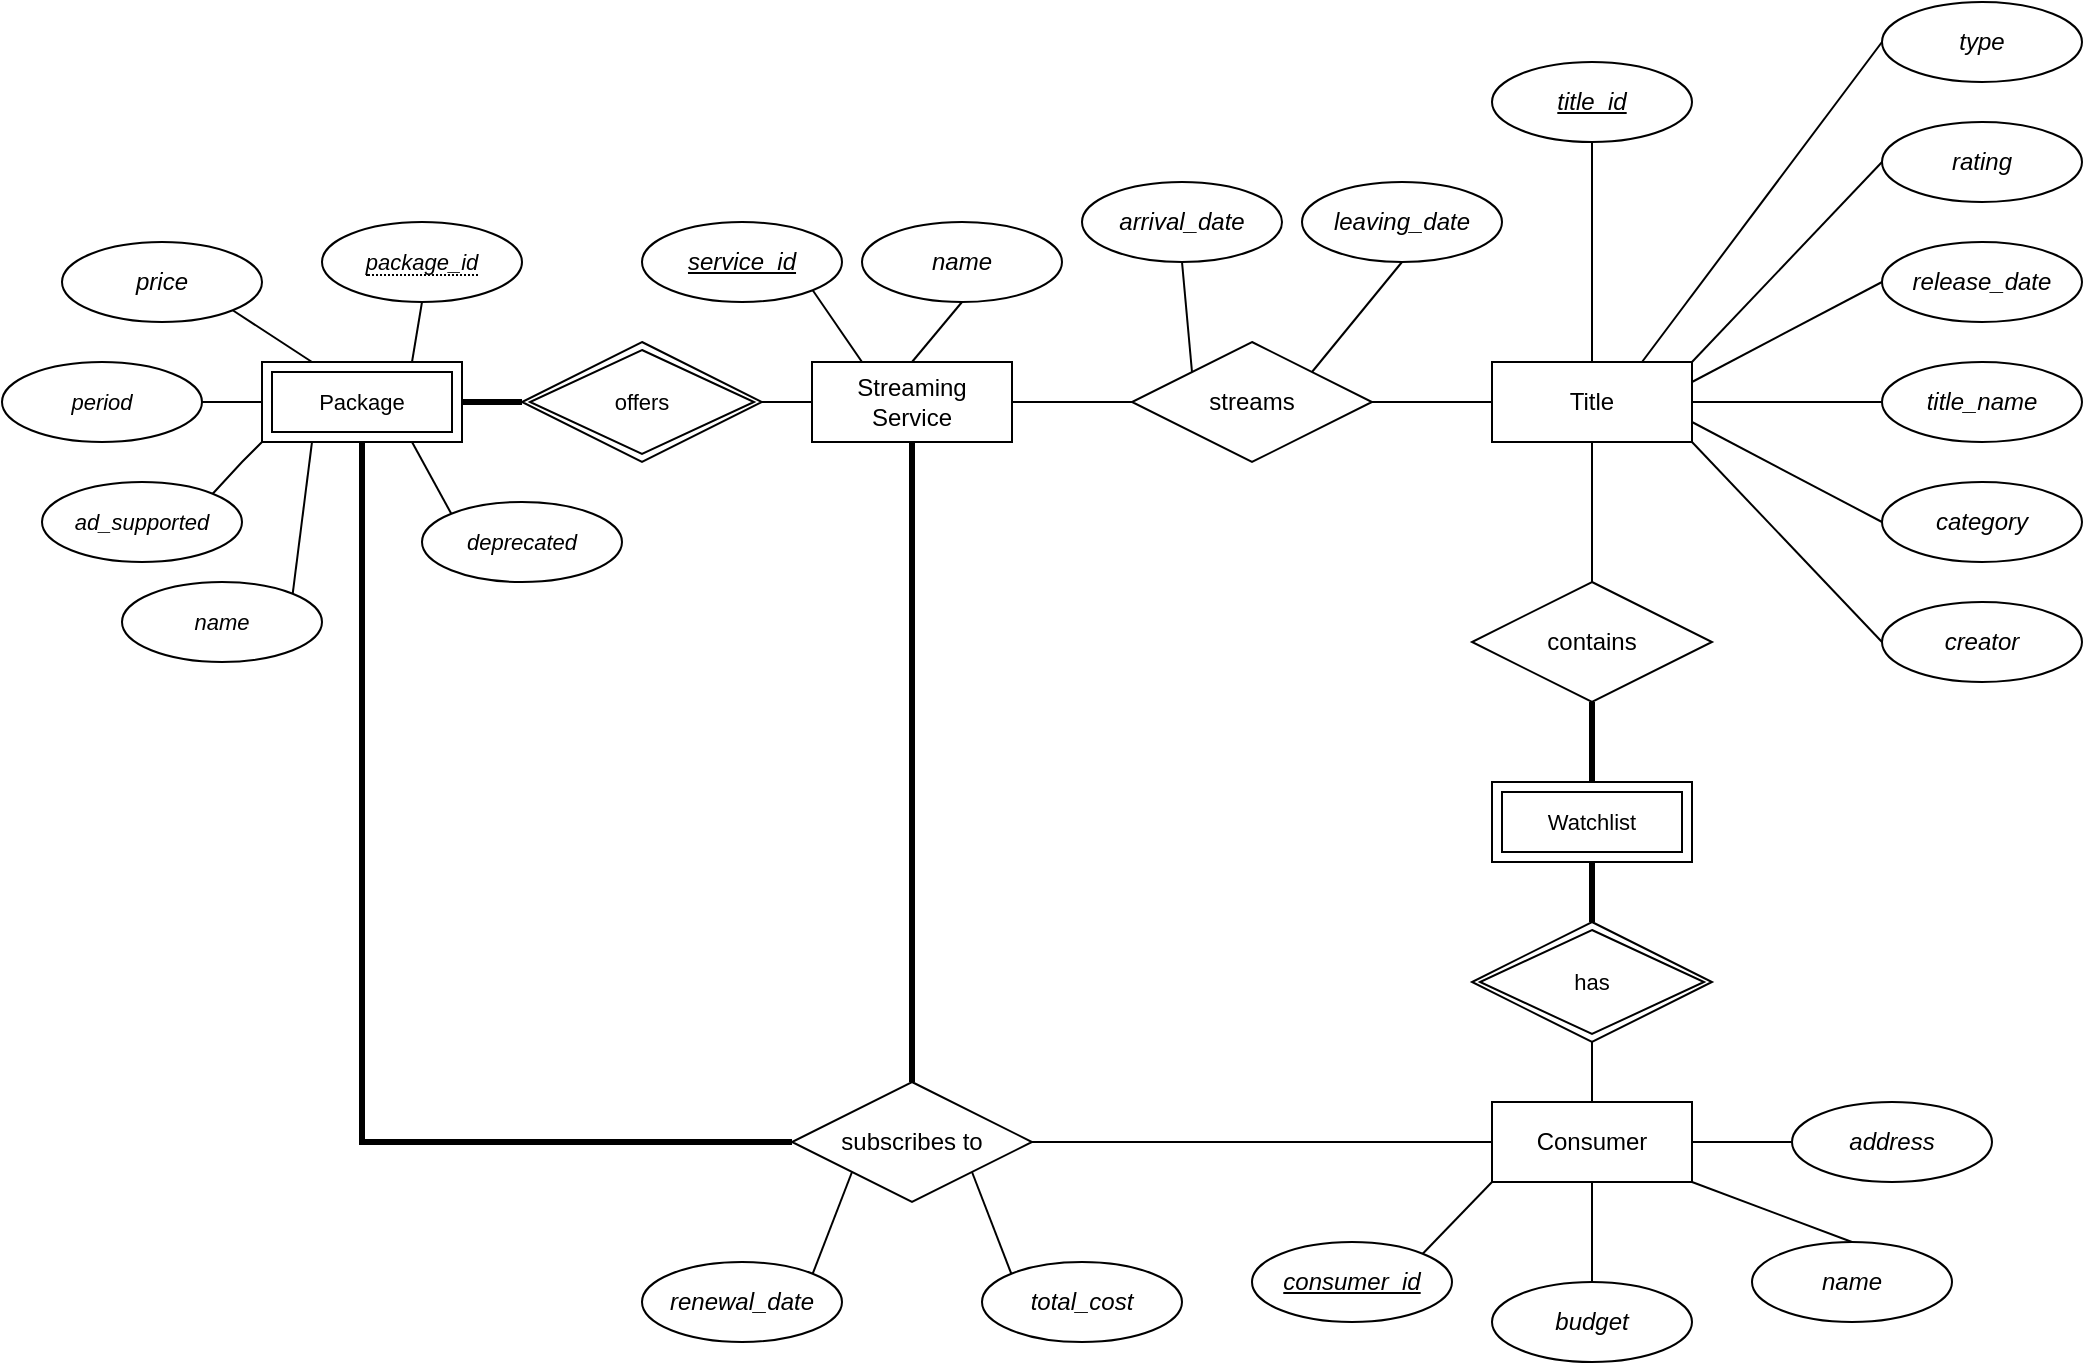 <mxfile version="24.7.17">
  <diagram name="Page-1" id="2muA7hBvqbcLO6K2Fvlk">
    <mxGraphModel dx="2284" dy="836" grid="1" gridSize="10" guides="1" tooltips="1" connect="1" arrows="1" fold="1" page="1" pageScale="1" pageWidth="850" pageHeight="1100" math="0" shadow="0">
      <root>
        <mxCell id="0" />
        <mxCell id="1" parent="0" />
        <mxCell id="l8W5eMT6QepyYHcThSjv-21" style="edgeStyle=orthogonalEdgeStyle;rounded=0;orthogonalLoop=1;jettySize=auto;html=1;exitX=0.5;exitY=1;exitDx=0;exitDy=0;entryX=0.5;entryY=0;entryDx=0;entryDy=0;endArrow=none;endFill=0;strokeWidth=3;" parent="1" source="l8W5eMT6QepyYHcThSjv-1" target="l8W5eMT6QepyYHcThSjv-10" edge="1">
          <mxGeometry relative="1" as="geometry" />
        </mxCell>
        <mxCell id="l8W5eMT6QepyYHcThSjv-26" style="edgeStyle=orthogonalEdgeStyle;rounded=0;orthogonalLoop=1;jettySize=auto;html=1;exitX=1;exitY=0.5;exitDx=0;exitDy=0;endArrow=none;endFill=0;" parent="1" source="l8W5eMT6QepyYHcThSjv-1" target="l8W5eMT6QepyYHcThSjv-2" edge="1">
          <mxGeometry relative="1" as="geometry" />
        </mxCell>
        <mxCell id="l8W5eMT6QepyYHcThSjv-28" style="rounded=0;orthogonalLoop=1;jettySize=auto;html=1;exitX=0.25;exitY=0;exitDx=0;exitDy=0;entryX=1;entryY=1;entryDx=0;entryDy=0;endArrow=none;endFill=0;" parent="1" source="l8W5eMT6QepyYHcThSjv-1" target="l8W5eMT6QepyYHcThSjv-8" edge="1">
          <mxGeometry relative="1" as="geometry" />
        </mxCell>
        <mxCell id="l8W5eMT6QepyYHcThSjv-36" style="shape=connector;rounded=0;orthogonalLoop=1;jettySize=auto;html=1;exitX=0.25;exitY=0;exitDx=0;exitDy=0;entryX=1;entryY=1;entryDx=0;entryDy=0;strokeColor=default;align=center;verticalAlign=middle;fontFamily=Helvetica;fontSize=11;fontColor=default;labelBackgroundColor=default;endArrow=none;endFill=0;" parent="1" source="l8W5eMT6QepyYHcThSjv-72" target="l8W5eMT6QepyYHcThSjv-9" edge="1">
          <mxGeometry relative="1" as="geometry" />
        </mxCell>
        <mxCell id="l8W5eMT6QepyYHcThSjv-80" style="edgeStyle=none;shape=connector;rounded=0;orthogonalLoop=1;jettySize=auto;html=1;exitX=0;exitY=0.5;exitDx=0;exitDy=0;entryX=1;entryY=0.5;entryDx=0;entryDy=0;strokeColor=default;align=center;verticalAlign=middle;fontFamily=Helvetica;fontSize=11;fontColor=default;labelBackgroundColor=default;endArrow=none;endFill=0;" parent="1" source="l8W5eMT6QepyYHcThSjv-1" target="l8W5eMT6QepyYHcThSjv-73" edge="1">
          <mxGeometry relative="1" as="geometry" />
        </mxCell>
        <mxCell id="l8W5eMT6QepyYHcThSjv-1" value="Streaming Service" style="whiteSpace=wrap;html=1;align=center;" parent="1" vertex="1">
          <mxGeometry x="185" y="200" width="100" height="40" as="geometry" />
        </mxCell>
        <mxCell id="l8W5eMT6QepyYHcThSjv-27" style="edgeStyle=orthogonalEdgeStyle;rounded=0;orthogonalLoop=1;jettySize=auto;html=1;exitX=1;exitY=0.5;exitDx=0;exitDy=0;endArrow=none;endFill=0;" parent="1" source="l8W5eMT6QepyYHcThSjv-2" target="l8W5eMT6QepyYHcThSjv-5" edge="1">
          <mxGeometry relative="1" as="geometry" />
        </mxCell>
        <mxCell id="l8W5eMT6QepyYHcThSjv-63" style="edgeStyle=none;shape=connector;rounded=0;orthogonalLoop=1;jettySize=auto;html=1;exitX=0;exitY=0;exitDx=0;exitDy=0;entryX=0.5;entryY=1;entryDx=0;entryDy=0;strokeColor=default;align=center;verticalAlign=middle;fontFamily=Helvetica;fontSize=11;fontColor=default;labelBackgroundColor=default;endArrow=none;endFill=0;" parent="1" source="l8W5eMT6QepyYHcThSjv-2" target="l8W5eMT6QepyYHcThSjv-62" edge="1">
          <mxGeometry relative="1" as="geometry" />
        </mxCell>
        <mxCell id="l8W5eMT6QepyYHcThSjv-2" value="streams" style="shape=rhombus;perimeter=rhombusPerimeter;whiteSpace=wrap;html=1;align=center;" parent="1" vertex="1">
          <mxGeometry x="345" y="190" width="120" height="60" as="geometry" />
        </mxCell>
        <mxCell id="l8W5eMT6QepyYHcThSjv-29" style="shape=connector;rounded=0;orthogonalLoop=1;jettySize=auto;html=1;exitX=0.75;exitY=0;exitDx=0;exitDy=0;entryX=0;entryY=0.5;entryDx=0;entryDy=0;strokeColor=default;align=center;verticalAlign=middle;fontFamily=Helvetica;fontSize=11;fontColor=default;labelBackgroundColor=default;endArrow=none;endFill=0;" parent="1" source="l8W5eMT6QepyYHcThSjv-5" target="l8W5eMT6QepyYHcThSjv-15" edge="1">
          <mxGeometry relative="1" as="geometry" />
        </mxCell>
        <mxCell id="l8W5eMT6QepyYHcThSjv-30" style="shape=connector;rounded=0;orthogonalLoop=1;jettySize=auto;html=1;exitX=1;exitY=0;exitDx=0;exitDy=0;entryX=0;entryY=0.5;entryDx=0;entryDy=0;strokeColor=default;align=center;verticalAlign=middle;fontFamily=Helvetica;fontSize=11;fontColor=default;labelBackgroundColor=default;endArrow=none;endFill=0;" parent="1" source="l8W5eMT6QepyYHcThSjv-5" target="l8W5eMT6QepyYHcThSjv-17" edge="1">
          <mxGeometry relative="1" as="geometry" />
        </mxCell>
        <mxCell id="l8W5eMT6QepyYHcThSjv-31" style="shape=connector;rounded=0;orthogonalLoop=1;jettySize=auto;html=1;exitX=1;exitY=0.25;exitDx=0;exitDy=0;strokeColor=default;align=center;verticalAlign=middle;fontFamily=Helvetica;fontSize=11;fontColor=default;labelBackgroundColor=default;endArrow=none;endFill=0;entryX=0;entryY=0.5;entryDx=0;entryDy=0;" parent="1" source="l8W5eMT6QepyYHcThSjv-5" target="l8W5eMT6QepyYHcThSjv-19" edge="1">
          <mxGeometry relative="1" as="geometry" />
        </mxCell>
        <mxCell id="qeTdnj_Xo2ye-SMbUJwC-5" style="edgeStyle=none;shape=connector;rounded=0;orthogonalLoop=1;jettySize=auto;html=1;exitX=0.5;exitY=1;exitDx=0;exitDy=0;entryX=0.5;entryY=0;entryDx=0;entryDy=0;strokeColor=default;align=center;verticalAlign=middle;fontFamily=Helvetica;fontSize=11;fontColor=default;labelBackgroundColor=default;endArrow=none;endFill=0;" parent="1" source="l8W5eMT6QepyYHcThSjv-5" target="qeTdnj_Xo2ye-SMbUJwC-3" edge="1">
          <mxGeometry relative="1" as="geometry" />
        </mxCell>
        <mxCell id="l8W5eMT6QepyYHcThSjv-5" value="Title" style="whiteSpace=wrap;html=1;align=center;" parent="1" vertex="1">
          <mxGeometry x="525" y="200" width="100" height="40" as="geometry" />
        </mxCell>
        <mxCell id="l8W5eMT6QepyYHcThSjv-23" style="edgeStyle=orthogonalEdgeStyle;rounded=0;orthogonalLoop=1;jettySize=auto;html=1;exitX=0;exitY=0.5;exitDx=0;exitDy=0;entryX=1;entryY=0.5;entryDx=0;entryDy=0;endArrow=none;endFill=0;" parent="1" source="l8W5eMT6QepyYHcThSjv-6" target="l8W5eMT6QepyYHcThSjv-10" edge="1">
          <mxGeometry relative="1" as="geometry" />
        </mxCell>
        <mxCell id="l8W5eMT6QepyYHcThSjv-24" style="edgeStyle=orthogonalEdgeStyle;rounded=0;orthogonalLoop=1;jettySize=auto;html=1;exitX=0.5;exitY=0;exitDx=0;exitDy=0;entryX=0.5;entryY=1;entryDx=0;entryDy=0;endArrow=none;endFill=0;strokeColor=default;" parent="1" source="l8W5eMT6QepyYHcThSjv-6" edge="1">
          <mxGeometry relative="1" as="geometry">
            <mxPoint x="575" y="530" as="targetPoint" />
          </mxGeometry>
        </mxCell>
        <mxCell id="l8W5eMT6QepyYHcThSjv-32" style="shape=connector;rounded=0;orthogonalLoop=1;jettySize=auto;html=1;exitX=1;exitY=0.5;exitDx=0;exitDy=0;entryX=0;entryY=0.5;entryDx=0;entryDy=0;strokeColor=default;align=center;verticalAlign=middle;fontFamily=Helvetica;fontSize=11;fontColor=default;labelBackgroundColor=default;endArrow=none;endFill=0;" parent="1" source="l8W5eMT6QepyYHcThSjv-6" target="l8W5eMT6QepyYHcThSjv-14" edge="1">
          <mxGeometry relative="1" as="geometry" />
        </mxCell>
        <mxCell id="l8W5eMT6QepyYHcThSjv-33" style="shape=connector;rounded=0;orthogonalLoop=1;jettySize=auto;html=1;exitX=1;exitY=1;exitDx=0;exitDy=0;entryX=0.5;entryY=0;entryDx=0;entryDy=0;strokeColor=default;align=center;verticalAlign=middle;fontFamily=Helvetica;fontSize=11;fontColor=default;labelBackgroundColor=default;endArrow=none;endFill=0;" parent="1" source="l8W5eMT6QepyYHcThSjv-6" target="l8W5eMT6QepyYHcThSjv-13" edge="1">
          <mxGeometry relative="1" as="geometry" />
        </mxCell>
        <mxCell id="l8W5eMT6QepyYHcThSjv-34" style="shape=connector;rounded=0;orthogonalLoop=1;jettySize=auto;html=1;exitX=0.5;exitY=1;exitDx=0;exitDy=0;entryX=0.5;entryY=0;entryDx=0;entryDy=0;strokeColor=default;align=center;verticalAlign=middle;fontFamily=Helvetica;fontSize=11;fontColor=default;labelBackgroundColor=default;endArrow=none;endFill=0;" parent="1" source="l8W5eMT6QepyYHcThSjv-6" target="l8W5eMT6QepyYHcThSjv-12" edge="1">
          <mxGeometry relative="1" as="geometry" />
        </mxCell>
        <mxCell id="l8W5eMT6QepyYHcThSjv-6" value="Consumer" style="whiteSpace=wrap;html=1;align=center;" parent="1" vertex="1">
          <mxGeometry x="525" y="570" width="100" height="40" as="geometry" />
        </mxCell>
        <mxCell id="l8W5eMT6QepyYHcThSjv-8" value="&lt;i&gt;service_id&lt;/i&gt;" style="ellipse;whiteSpace=wrap;html=1;align=center;fontStyle=4;" parent="1" vertex="1">
          <mxGeometry x="100" y="130" width="100" height="40" as="geometry" />
        </mxCell>
        <mxCell id="l8W5eMT6QepyYHcThSjv-9" value="&lt;i&gt;price&lt;/i&gt;" style="ellipse;whiteSpace=wrap;html=1;align=center;" parent="1" vertex="1">
          <mxGeometry x="-190" y="140" width="100" height="40" as="geometry" />
        </mxCell>
        <mxCell id="l8W5eMT6QepyYHcThSjv-35" style="shape=connector;rounded=0;orthogonalLoop=1;jettySize=auto;html=1;exitX=1;exitY=1;exitDx=0;exitDy=0;entryX=0;entryY=0;entryDx=0;entryDy=0;strokeColor=default;align=center;verticalAlign=middle;fontFamily=Helvetica;fontSize=11;fontColor=default;labelBackgroundColor=default;endArrow=none;endFill=0;" parent="1" source="l8W5eMT6QepyYHcThSjv-10" target="l8W5eMT6QepyYHcThSjv-11" edge="1">
          <mxGeometry relative="1" as="geometry" />
        </mxCell>
        <mxCell id="l8W5eMT6QepyYHcThSjv-61" style="edgeStyle=none;shape=connector;rounded=0;orthogonalLoop=1;jettySize=auto;html=1;exitX=0;exitY=1;exitDx=0;exitDy=0;entryX=1;entryY=0;entryDx=0;entryDy=0;strokeColor=default;align=center;verticalAlign=middle;fontFamily=Helvetica;fontSize=11;fontColor=default;labelBackgroundColor=default;endArrow=none;endFill=0;" parent="1" source="l8W5eMT6QepyYHcThSjv-10" target="l8W5eMT6QepyYHcThSjv-60" edge="1">
          <mxGeometry relative="1" as="geometry" />
        </mxCell>
        <mxCell id="l8W5eMT6QepyYHcThSjv-10" value="subscribes to" style="shape=rhombus;perimeter=rhombusPerimeter;whiteSpace=wrap;html=1;align=center;" parent="1" vertex="1">
          <mxGeometry x="175" y="560" width="120" height="60" as="geometry" />
        </mxCell>
        <mxCell id="l8W5eMT6QepyYHcThSjv-11" value="&lt;i&gt;total_cost&lt;/i&gt;" style="ellipse;whiteSpace=wrap;html=1;align=center;" parent="1" vertex="1">
          <mxGeometry x="270" y="650" width="100" height="40" as="geometry" />
        </mxCell>
        <mxCell id="l8W5eMT6QepyYHcThSjv-12" value="&lt;i&gt;budget&lt;/i&gt;" style="ellipse;whiteSpace=wrap;html=1;align=center;" parent="1" vertex="1">
          <mxGeometry x="525" y="660" width="100" height="40" as="geometry" />
        </mxCell>
        <mxCell id="l8W5eMT6QepyYHcThSjv-13" value="&lt;i&gt;name&lt;/i&gt;" style="ellipse;whiteSpace=wrap;html=1;align=center;" parent="1" vertex="1">
          <mxGeometry x="655" y="640" width="100" height="40" as="geometry" />
        </mxCell>
        <mxCell id="l8W5eMT6QepyYHcThSjv-14" value="&lt;i&gt;address&lt;/i&gt;" style="ellipse;whiteSpace=wrap;html=1;align=center;" parent="1" vertex="1">
          <mxGeometry x="675" y="570" width="100" height="40" as="geometry" />
        </mxCell>
        <mxCell id="l8W5eMT6QepyYHcThSjv-15" value="&lt;i&gt;type&lt;/i&gt;" style="ellipse;whiteSpace=wrap;html=1;align=center;" parent="1" vertex="1">
          <mxGeometry x="720" y="20" width="100" height="40" as="geometry" />
        </mxCell>
        <mxCell id="l8W5eMT6QepyYHcThSjv-17" value="&lt;i&gt;rating&lt;/i&gt;" style="ellipse;whiteSpace=wrap;html=1;align=center;" parent="1" vertex="1">
          <mxGeometry x="720" y="80" width="100" height="40" as="geometry" />
        </mxCell>
        <mxCell id="l8W5eMT6QepyYHcThSjv-19" value="&lt;i&gt;release_date&lt;/i&gt;" style="ellipse;whiteSpace=wrap;html=1;align=center;" parent="1" vertex="1">
          <mxGeometry x="720" y="140" width="100" height="40" as="geometry" />
        </mxCell>
        <mxCell id="l8W5eMT6QepyYHcThSjv-41" style="shape=connector;rounded=0;orthogonalLoop=1;jettySize=auto;html=1;strokeColor=default;align=center;verticalAlign=middle;fontFamily=Helvetica;fontSize=11;fontColor=default;labelBackgroundColor=default;endArrow=none;endFill=0;" parent="1" source="l8W5eMT6QepyYHcThSjv-37" target="l8W5eMT6QepyYHcThSjv-5" edge="1">
          <mxGeometry relative="1" as="geometry" />
        </mxCell>
        <mxCell id="l8W5eMT6QepyYHcThSjv-37" value="&lt;i&gt;&lt;u&gt;title_id&lt;/u&gt;&lt;/i&gt;" style="ellipse;whiteSpace=wrap;html=1;align=center;" parent="1" vertex="1">
          <mxGeometry x="525" y="50" width="100" height="40" as="geometry" />
        </mxCell>
        <mxCell id="l8W5eMT6QepyYHcThSjv-39" style="shape=connector;rounded=0;orthogonalLoop=1;jettySize=auto;html=1;exitX=1;exitY=0;exitDx=0;exitDy=0;entryX=0;entryY=1;entryDx=0;entryDy=0;strokeColor=default;align=center;verticalAlign=middle;fontFamily=Helvetica;fontSize=11;fontColor=default;labelBackgroundColor=default;endArrow=none;endFill=0;" parent="1" source="l8W5eMT6QepyYHcThSjv-38" target="l8W5eMT6QepyYHcThSjv-6" edge="1">
          <mxGeometry relative="1" as="geometry" />
        </mxCell>
        <mxCell id="l8W5eMT6QepyYHcThSjv-38" value="&lt;i&gt;&lt;u&gt;consumer_id&lt;/u&gt;&lt;/i&gt;" style="ellipse;whiteSpace=wrap;html=1;align=center;" parent="1" vertex="1">
          <mxGeometry x="405" y="640" width="100" height="40" as="geometry" />
        </mxCell>
        <mxCell id="l8W5eMT6QepyYHcThSjv-46" style="edgeStyle=none;shape=connector;rounded=0;orthogonalLoop=1;jettySize=auto;html=1;exitX=0.5;exitY=1;exitDx=0;exitDy=0;entryX=1;entryY=0;entryDx=0;entryDy=0;strokeColor=default;align=center;verticalAlign=middle;fontFamily=Helvetica;fontSize=11;fontColor=default;labelBackgroundColor=default;endArrow=none;endFill=0;" parent="1" source="l8W5eMT6QepyYHcThSjv-45" target="l8W5eMT6QepyYHcThSjv-2" edge="1">
          <mxGeometry relative="1" as="geometry" />
        </mxCell>
        <mxCell id="l8W5eMT6QepyYHcThSjv-45" value="&lt;i&gt;leaving_date&lt;/i&gt;" style="ellipse;whiteSpace=wrap;html=1;align=center;" parent="1" vertex="1">
          <mxGeometry x="430" y="110" width="100" height="40" as="geometry" />
        </mxCell>
        <mxCell id="l8W5eMT6QepyYHcThSjv-52" style="edgeStyle=none;shape=connector;rounded=0;orthogonalLoop=1;jettySize=auto;html=1;exitX=0;exitY=0.5;exitDx=0;exitDy=0;entryX=1;entryY=0.5;entryDx=0;entryDy=0;strokeColor=default;align=center;verticalAlign=middle;fontFamily=Helvetica;fontSize=11;fontColor=default;labelBackgroundColor=default;endArrow=none;endFill=0;" parent="1" source="l8W5eMT6QepyYHcThSjv-49" target="l8W5eMT6QepyYHcThSjv-5" edge="1">
          <mxGeometry relative="1" as="geometry" />
        </mxCell>
        <mxCell id="l8W5eMT6QepyYHcThSjv-49" value="&lt;i&gt;title_name&lt;/i&gt;" style="ellipse;whiteSpace=wrap;html=1;align=center;" parent="1" vertex="1">
          <mxGeometry x="720" y="200" width="100" height="40" as="geometry" />
        </mxCell>
        <mxCell id="l8W5eMT6QepyYHcThSjv-53" style="edgeStyle=none;shape=connector;rounded=0;orthogonalLoop=1;jettySize=auto;html=1;exitX=0;exitY=0.5;exitDx=0;exitDy=0;strokeColor=default;align=center;verticalAlign=middle;fontFamily=Helvetica;fontSize=11;fontColor=default;labelBackgroundColor=default;endArrow=none;endFill=0;entryX=1;entryY=0.75;entryDx=0;entryDy=0;" parent="1" source="l8W5eMT6QepyYHcThSjv-50" target="l8W5eMT6QepyYHcThSjv-5" edge="1">
          <mxGeometry relative="1" as="geometry">
            <mxPoint x="625" y="220" as="targetPoint" />
          </mxGeometry>
        </mxCell>
        <mxCell id="l8W5eMT6QepyYHcThSjv-50" value="&lt;i&gt;category&lt;/i&gt;" style="ellipse;whiteSpace=wrap;html=1;align=center;" parent="1" vertex="1">
          <mxGeometry x="720" y="260" width="100" height="40" as="geometry" />
        </mxCell>
        <mxCell id="l8W5eMT6QepyYHcThSjv-54" style="edgeStyle=none;shape=connector;rounded=0;orthogonalLoop=1;jettySize=auto;html=1;exitX=0;exitY=0.5;exitDx=0;exitDy=0;strokeColor=default;align=center;verticalAlign=middle;fontFamily=Helvetica;fontSize=11;fontColor=default;labelBackgroundColor=default;endArrow=none;endFill=0;entryX=1;entryY=1;entryDx=0;entryDy=0;" parent="1" source="l8W5eMT6QepyYHcThSjv-51" target="l8W5eMT6QepyYHcThSjv-5" edge="1">
          <mxGeometry relative="1" as="geometry">
            <mxPoint x="625" y="220" as="targetPoint" />
          </mxGeometry>
        </mxCell>
        <mxCell id="l8W5eMT6QepyYHcThSjv-51" value="&lt;i&gt;creator&lt;/i&gt;" style="ellipse;whiteSpace=wrap;html=1;align=center;" parent="1" vertex="1">
          <mxGeometry x="720" y="320" width="100" height="40" as="geometry" />
        </mxCell>
        <mxCell id="l8W5eMT6QepyYHcThSjv-60" value="&lt;i&gt;renewal_date&lt;/i&gt;" style="ellipse;whiteSpace=wrap;html=1;align=center;" parent="1" vertex="1">
          <mxGeometry x="100" y="650" width="100" height="40" as="geometry" />
        </mxCell>
        <mxCell id="l8W5eMT6QepyYHcThSjv-62" value="&lt;i&gt;arrival_date&lt;/i&gt;" style="ellipse;whiteSpace=wrap;html=1;align=center;" parent="1" vertex="1">
          <mxGeometry x="320" y="110" width="100" height="40" as="geometry" />
        </mxCell>
        <mxCell id="l8W5eMT6QepyYHcThSjv-75" style="edgeStyle=none;shape=connector;rounded=0;orthogonalLoop=1;jettySize=auto;html=1;exitX=0;exitY=0.5;exitDx=0;exitDy=0;entryX=1;entryY=0.5;entryDx=0;entryDy=0;strokeColor=default;align=center;verticalAlign=middle;fontFamily=Helvetica;fontSize=11;fontColor=default;labelBackgroundColor=default;endArrow=none;endFill=0;" parent="1" source="l8W5eMT6QepyYHcThSjv-72" target="l8W5eMT6QepyYHcThSjv-74" edge="1">
          <mxGeometry relative="1" as="geometry" />
        </mxCell>
        <mxCell id="l8W5eMT6QepyYHcThSjv-78" style="edgeStyle=orthogonalEdgeStyle;shape=connector;rounded=0;orthogonalLoop=1;jettySize=auto;html=1;exitX=0.5;exitY=1;exitDx=0;exitDy=0;entryX=0;entryY=0.5;entryDx=0;entryDy=0;strokeColor=default;align=center;verticalAlign=middle;fontFamily=Helvetica;fontSize=11;fontColor=default;labelBackgroundColor=default;endArrow=none;endFill=0;strokeWidth=3;" parent="1" source="l8W5eMT6QepyYHcThSjv-72" target="l8W5eMT6QepyYHcThSjv-10" edge="1">
          <mxGeometry relative="1" as="geometry">
            <Array as="points">
              <mxPoint x="-40" y="590" />
            </Array>
          </mxGeometry>
        </mxCell>
        <mxCell id="l8W5eMT6QepyYHcThSjv-87" style="edgeStyle=none;shape=connector;rounded=0;orthogonalLoop=1;jettySize=auto;html=1;exitX=0.75;exitY=1;exitDx=0;exitDy=0;entryX=0;entryY=0;entryDx=0;entryDy=0;strokeColor=default;align=center;verticalAlign=middle;fontFamily=Helvetica;fontSize=11;fontColor=default;labelBackgroundColor=default;endArrow=none;endFill=0;" parent="1" source="l8W5eMT6QepyYHcThSjv-72" target="l8W5eMT6QepyYHcThSjv-86" edge="1">
          <mxGeometry relative="1" as="geometry" />
        </mxCell>
        <mxCell id="XIpMSHigJU042FSfG3of-6" style="edgeStyle=none;shape=connector;rounded=0;orthogonalLoop=1;jettySize=auto;html=1;exitX=0.25;exitY=1;exitDx=0;exitDy=0;entryX=1;entryY=0;entryDx=0;entryDy=0;strokeColor=default;align=center;verticalAlign=middle;fontFamily=Helvetica;fontSize=11;fontColor=default;labelBackgroundColor=default;endArrow=none;endFill=0;" parent="1" source="l8W5eMT6QepyYHcThSjv-72" target="XIpMSHigJU042FSfG3of-1" edge="1">
          <mxGeometry relative="1" as="geometry" />
        </mxCell>
        <mxCell id="l8W5eMT6QepyYHcThSjv-72" value="Package" style="shape=ext;margin=3;double=1;whiteSpace=wrap;html=1;align=center;fontFamily=Helvetica;fontSize=11;fontColor=default;labelBackgroundColor=default;" parent="1" vertex="1">
          <mxGeometry x="-90" y="200" width="100" height="40" as="geometry" />
        </mxCell>
        <mxCell id="l8W5eMT6QepyYHcThSjv-81" style="edgeStyle=none;shape=connector;rounded=0;orthogonalLoop=1;jettySize=auto;html=1;exitX=0;exitY=0.5;exitDx=0;exitDy=0;entryX=1;entryY=0.5;entryDx=0;entryDy=0;strokeColor=default;align=center;verticalAlign=middle;fontFamily=Helvetica;fontSize=11;fontColor=default;labelBackgroundColor=default;endArrow=none;endFill=0;strokeWidth=3;" parent="1" source="l8W5eMT6QepyYHcThSjv-73" target="l8W5eMT6QepyYHcThSjv-72" edge="1">
          <mxGeometry relative="1" as="geometry" />
        </mxCell>
        <mxCell id="l8W5eMT6QepyYHcThSjv-73" value="offers" style="shape=rhombus;double=1;perimeter=rhombusPerimeter;whiteSpace=wrap;html=1;align=center;fontFamily=Helvetica;fontSize=11;fontColor=default;labelBackgroundColor=default;" parent="1" vertex="1">
          <mxGeometry x="40" y="190" width="120" height="60" as="geometry" />
        </mxCell>
        <mxCell id="l8W5eMT6QepyYHcThSjv-74" value="&lt;i&gt;period&lt;/i&gt;" style="ellipse;whiteSpace=wrap;html=1;align=center;fontFamily=Helvetica;fontSize=11;fontColor=default;labelBackgroundColor=default;" parent="1" vertex="1">
          <mxGeometry x="-220" y="200" width="100" height="40" as="geometry" />
        </mxCell>
        <mxCell id="l8W5eMT6QepyYHcThSjv-77" style="edgeStyle=none;shape=connector;rounded=0;orthogonalLoop=1;jettySize=auto;html=1;exitX=1;exitY=0;exitDx=0;exitDy=0;entryX=0;entryY=1;entryDx=0;entryDy=0;strokeColor=default;align=center;verticalAlign=middle;fontFamily=Helvetica;fontSize=11;fontColor=default;labelBackgroundColor=default;endArrow=none;endFill=0;" parent="1" source="l8W5eMT6QepyYHcThSjv-76" target="l8W5eMT6QepyYHcThSjv-72" edge="1">
          <mxGeometry relative="1" as="geometry">
            <Array as="points">
              <mxPoint x="-100" y="250" />
            </Array>
          </mxGeometry>
        </mxCell>
        <mxCell id="l8W5eMT6QepyYHcThSjv-76" value="&lt;i&gt;ad_supported&lt;/i&gt;" style="ellipse;whiteSpace=wrap;html=1;align=center;fontFamily=Helvetica;fontSize=11;fontColor=default;labelBackgroundColor=default;" parent="1" vertex="1">
          <mxGeometry x="-200" y="260" width="100" height="40" as="geometry" />
        </mxCell>
        <mxCell id="l8W5eMT6QepyYHcThSjv-84" style="edgeStyle=none;shape=connector;rounded=0;orthogonalLoop=1;jettySize=auto;html=1;exitX=0.5;exitY=1;exitDx=0;exitDy=0;entryX=0.75;entryY=0;entryDx=0;entryDy=0;strokeColor=default;align=center;verticalAlign=middle;fontFamily=Helvetica;fontSize=11;fontColor=default;labelBackgroundColor=default;endArrow=none;endFill=0;" parent="1" source="l8W5eMT6QepyYHcThSjv-83" target="l8W5eMT6QepyYHcThSjv-72" edge="1">
          <mxGeometry relative="1" as="geometry" />
        </mxCell>
        <mxCell id="l8W5eMT6QepyYHcThSjv-83" value="&lt;span style=&quot;border-bottom: 1px dotted&quot;&gt;&lt;i&gt;package_id&lt;/i&gt;&lt;/span&gt;" style="ellipse;whiteSpace=wrap;html=1;align=center;fontFamily=Helvetica;fontSize=11;fontColor=default;labelBackgroundColor=default;" parent="1" vertex="1">
          <mxGeometry x="-60" y="130" width="100" height="40" as="geometry" />
        </mxCell>
        <mxCell id="l8W5eMT6QepyYHcThSjv-86" value="&lt;i&gt;deprecated&lt;/i&gt;" style="ellipse;whiteSpace=wrap;html=1;align=center;fontFamily=Helvetica;fontSize=11;fontColor=default;labelBackgroundColor=default;" parent="1" vertex="1">
          <mxGeometry x="-10" y="270" width="100" height="40" as="geometry" />
        </mxCell>
        <mxCell id="l8W5eMT6QepyYHcThSjv-90" style="edgeStyle=none;shape=connector;rounded=0;orthogonalLoop=1;jettySize=auto;html=1;exitX=0.5;exitY=1;exitDx=0;exitDy=0;entryX=0.5;entryY=0;entryDx=0;entryDy=0;strokeColor=default;align=center;verticalAlign=middle;fontFamily=Helvetica;fontSize=11;fontColor=default;labelBackgroundColor=default;endArrow=none;endFill=0;" parent="1" source="l8W5eMT6QepyYHcThSjv-89" target="l8W5eMT6QepyYHcThSjv-1" edge="1">
          <mxGeometry relative="1" as="geometry" />
        </mxCell>
        <mxCell id="l8W5eMT6QepyYHcThSjv-89" value="&lt;i&gt;name&lt;/i&gt;" style="ellipse;whiteSpace=wrap;html=1;align=center;" parent="1" vertex="1">
          <mxGeometry x="210" y="130" width="100" height="40" as="geometry" />
        </mxCell>
        <mxCell id="XIpMSHigJU042FSfG3of-1" value="&lt;i&gt;name&lt;/i&gt;" style="ellipse;whiteSpace=wrap;html=1;align=center;fontFamily=Helvetica;fontSize=11;fontColor=default;labelBackgroundColor=default;" parent="1" vertex="1">
          <mxGeometry x="-160" y="310" width="100" height="40" as="geometry" />
        </mxCell>
        <mxCell id="qeTdnj_Xo2ye-SMbUJwC-6" style="edgeStyle=none;shape=connector;rounded=0;orthogonalLoop=1;jettySize=auto;html=1;exitX=0.5;exitY=0;exitDx=0;exitDy=0;strokeColor=default;align=center;verticalAlign=middle;fontFamily=Helvetica;fontSize=11;fontColor=default;labelBackgroundColor=default;endArrow=none;endFill=0;strokeWidth=3;" parent="1" source="qeTdnj_Xo2ye-SMbUJwC-1" target="qeTdnj_Xo2ye-SMbUJwC-2" edge="1">
          <mxGeometry relative="1" as="geometry" />
        </mxCell>
        <mxCell id="qeTdnj_Xo2ye-SMbUJwC-1" value="has" style="shape=rhombus;double=1;perimeter=rhombusPerimeter;whiteSpace=wrap;html=1;align=center;fontFamily=Helvetica;fontSize=11;fontColor=default;labelBackgroundColor=default;" parent="1" vertex="1">
          <mxGeometry x="515" y="480" width="120" height="60" as="geometry" />
        </mxCell>
        <mxCell id="qeTdnj_Xo2ye-SMbUJwC-7" style="edgeStyle=none;shape=connector;rounded=0;orthogonalLoop=1;jettySize=auto;html=1;exitX=0.5;exitY=0;exitDx=0;exitDy=0;entryX=0.5;entryY=1;entryDx=0;entryDy=0;strokeColor=default;align=center;verticalAlign=middle;fontFamily=Helvetica;fontSize=11;fontColor=default;labelBackgroundColor=default;endArrow=none;endFill=0;strokeWidth=3;" parent="1" source="qeTdnj_Xo2ye-SMbUJwC-2" target="qeTdnj_Xo2ye-SMbUJwC-3" edge="1">
          <mxGeometry relative="1" as="geometry" />
        </mxCell>
        <mxCell id="qeTdnj_Xo2ye-SMbUJwC-2" value="Watchlist" style="shape=ext;margin=3;double=1;whiteSpace=wrap;html=1;align=center;fontFamily=Helvetica;fontSize=11;fontColor=default;labelBackgroundColor=default;" parent="1" vertex="1">
          <mxGeometry x="525" y="410" width="100" height="40" as="geometry" />
        </mxCell>
        <mxCell id="qeTdnj_Xo2ye-SMbUJwC-3" value="contains" style="shape=rhombus;perimeter=rhombusPerimeter;whiteSpace=wrap;html=1;align=center;" parent="1" vertex="1">
          <mxGeometry x="515" y="310" width="120" height="60" as="geometry" />
        </mxCell>
      </root>
    </mxGraphModel>
  </diagram>
</mxfile>
